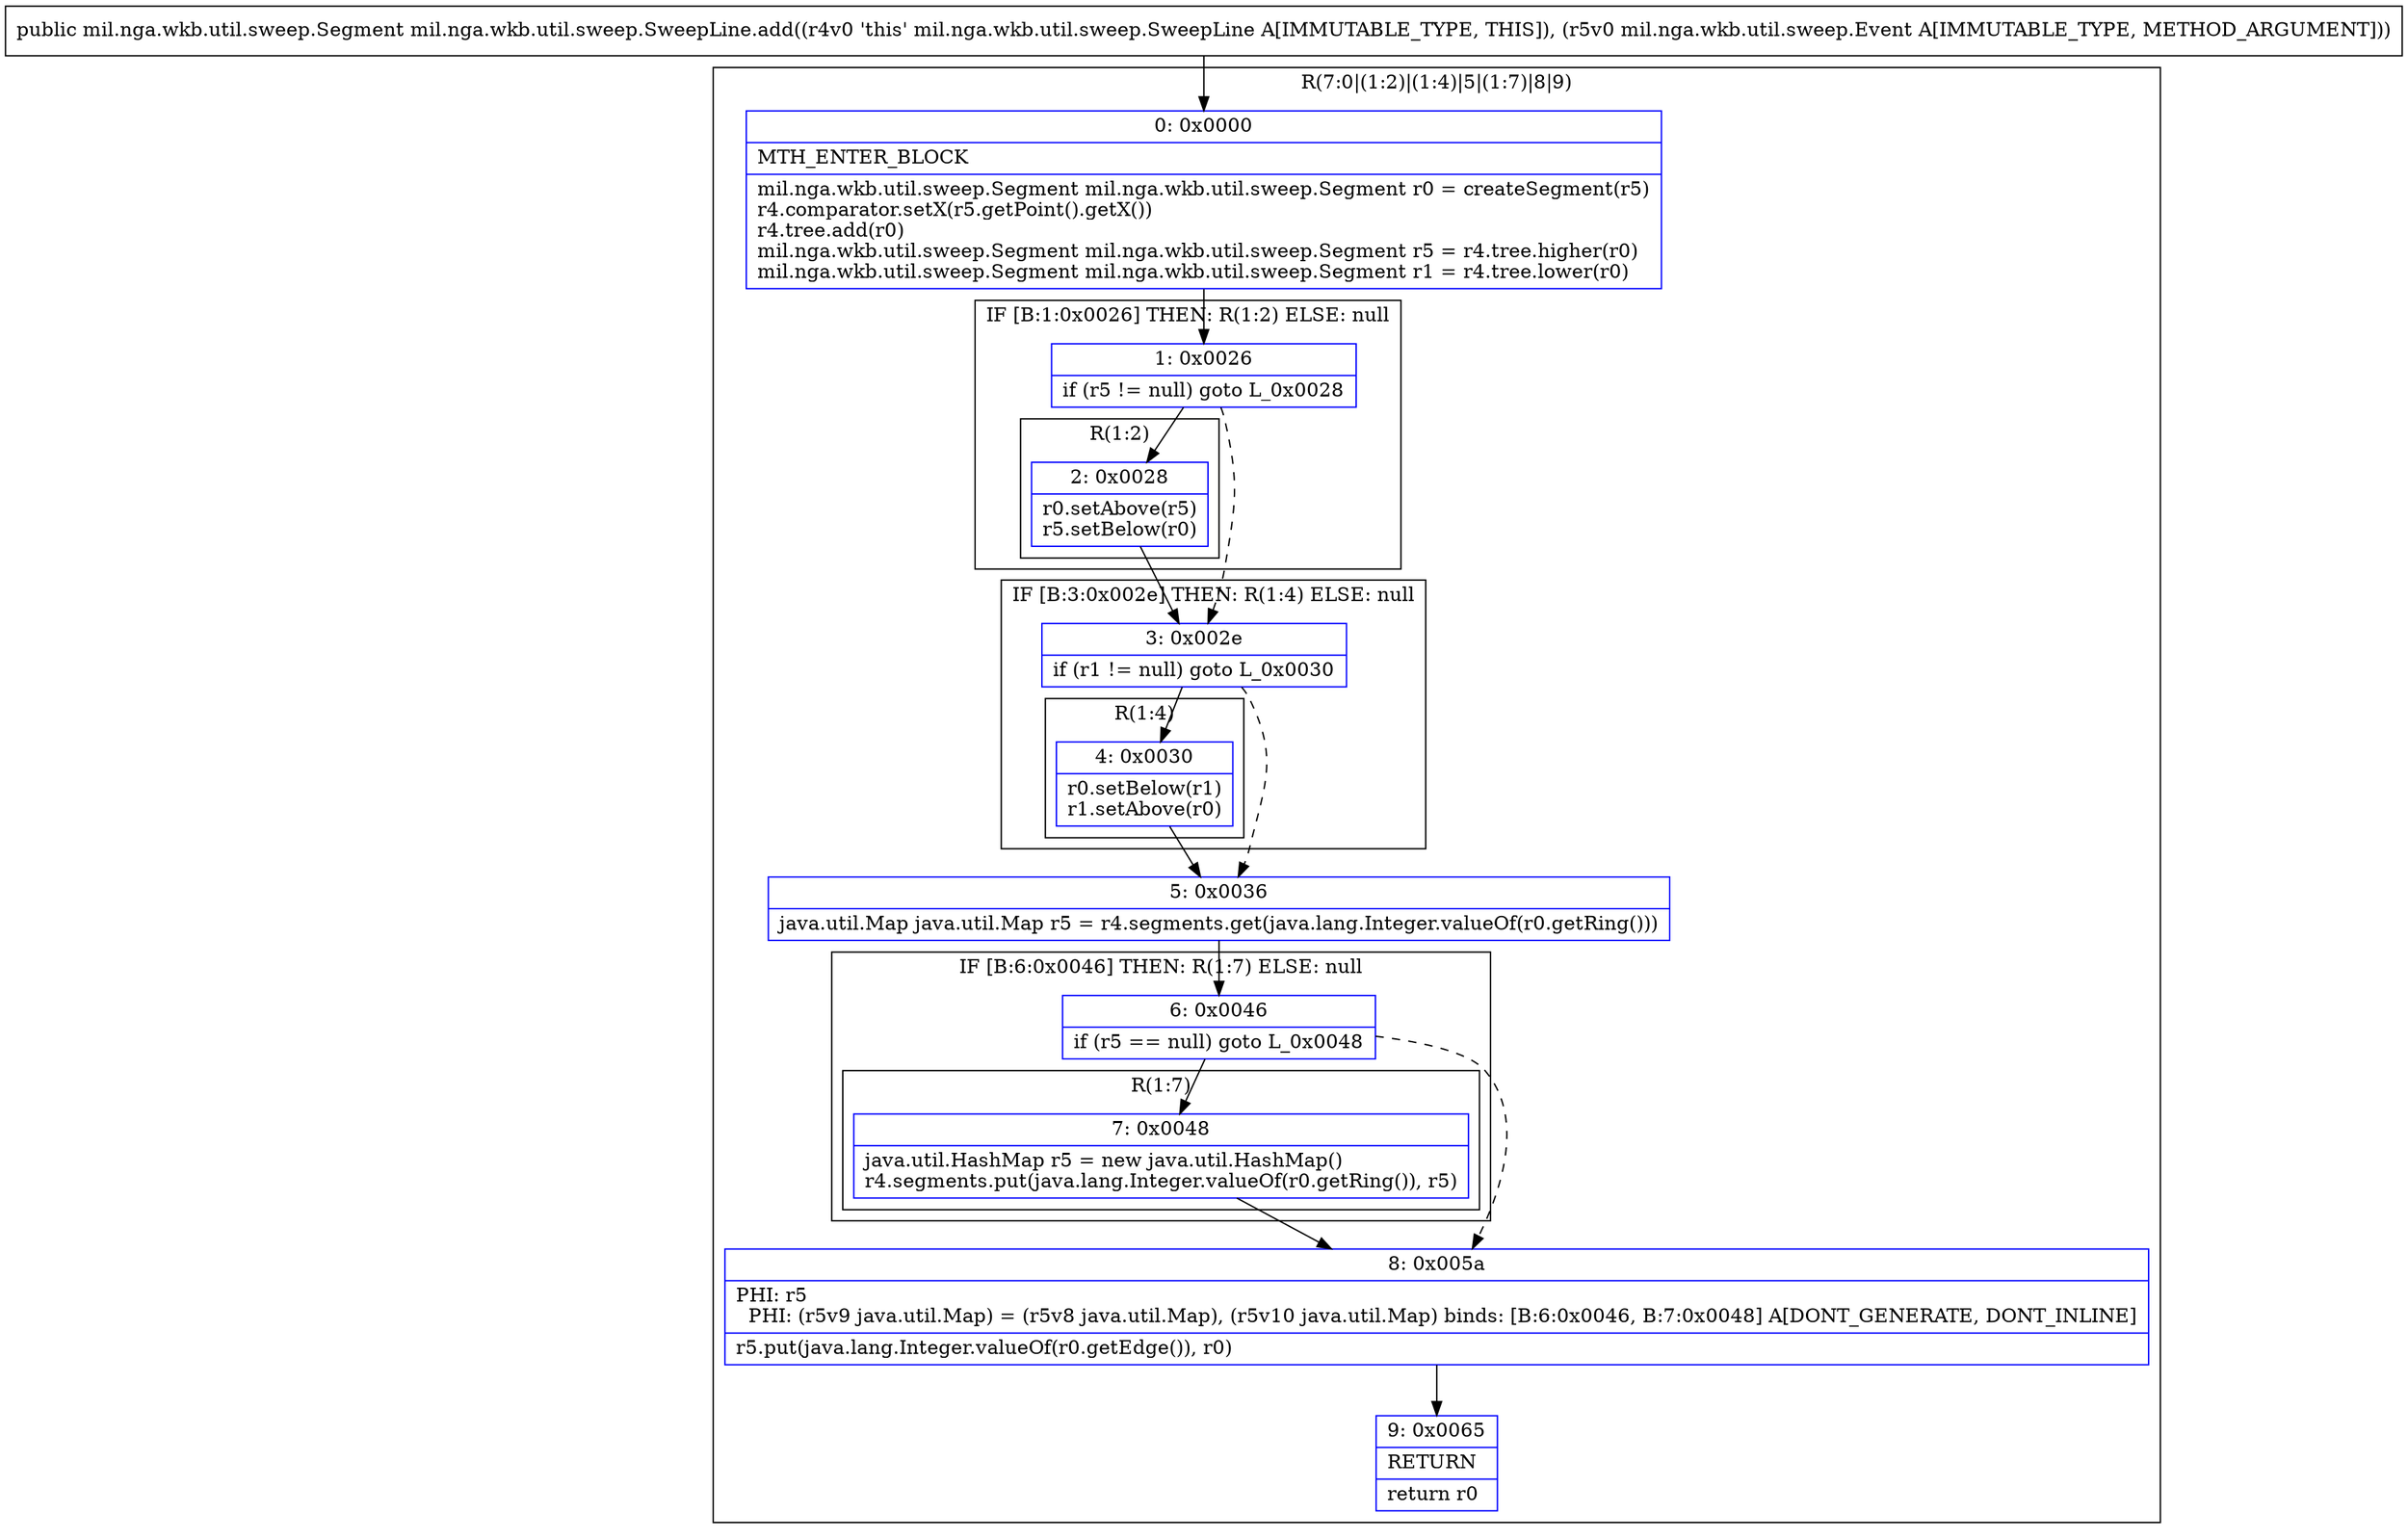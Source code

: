 digraph "CFG formil.nga.wkb.util.sweep.SweepLine.add(Lmil\/nga\/wkb\/util\/sweep\/Event;)Lmil\/nga\/wkb\/util\/sweep\/Segment;" {
subgraph cluster_Region_1126734896 {
label = "R(7:0|(1:2)|(1:4)|5|(1:7)|8|9)";
node [shape=record,color=blue];
Node_0 [shape=record,label="{0\:\ 0x0000|MTH_ENTER_BLOCK\l|mil.nga.wkb.util.sweep.Segment mil.nga.wkb.util.sweep.Segment r0 = createSegment(r5)\lr4.comparator.setX(r5.getPoint().getX())\lr4.tree.add(r0)\lmil.nga.wkb.util.sweep.Segment mil.nga.wkb.util.sweep.Segment r5 = r4.tree.higher(r0)\lmil.nga.wkb.util.sweep.Segment mil.nga.wkb.util.sweep.Segment r1 = r4.tree.lower(r0)\l}"];
subgraph cluster_IfRegion_1180644926 {
label = "IF [B:1:0x0026] THEN: R(1:2) ELSE: null";
node [shape=record,color=blue];
Node_1 [shape=record,label="{1\:\ 0x0026|if (r5 != null) goto L_0x0028\l}"];
subgraph cluster_Region_1763602655 {
label = "R(1:2)";
node [shape=record,color=blue];
Node_2 [shape=record,label="{2\:\ 0x0028|r0.setAbove(r5)\lr5.setBelow(r0)\l}"];
}
}
subgraph cluster_IfRegion_1549610658 {
label = "IF [B:3:0x002e] THEN: R(1:4) ELSE: null";
node [shape=record,color=blue];
Node_3 [shape=record,label="{3\:\ 0x002e|if (r1 != null) goto L_0x0030\l}"];
subgraph cluster_Region_163530012 {
label = "R(1:4)";
node [shape=record,color=blue];
Node_4 [shape=record,label="{4\:\ 0x0030|r0.setBelow(r1)\lr1.setAbove(r0)\l}"];
}
}
Node_5 [shape=record,label="{5\:\ 0x0036|java.util.Map java.util.Map r5 = r4.segments.get(java.lang.Integer.valueOf(r0.getRing()))\l}"];
subgraph cluster_IfRegion_792266640 {
label = "IF [B:6:0x0046] THEN: R(1:7) ELSE: null";
node [shape=record,color=blue];
Node_6 [shape=record,label="{6\:\ 0x0046|if (r5 == null) goto L_0x0048\l}"];
subgraph cluster_Region_1100081952 {
label = "R(1:7)";
node [shape=record,color=blue];
Node_7 [shape=record,label="{7\:\ 0x0048|java.util.HashMap r5 = new java.util.HashMap()\lr4.segments.put(java.lang.Integer.valueOf(r0.getRing()), r5)\l}"];
}
}
Node_8 [shape=record,label="{8\:\ 0x005a|PHI: r5 \l  PHI: (r5v9 java.util.Map) = (r5v8 java.util.Map), (r5v10 java.util.Map) binds: [B:6:0x0046, B:7:0x0048] A[DONT_GENERATE, DONT_INLINE]\l|r5.put(java.lang.Integer.valueOf(r0.getEdge()), r0)\l}"];
Node_9 [shape=record,label="{9\:\ 0x0065|RETURN\l|return r0\l}"];
}
MethodNode[shape=record,label="{public mil.nga.wkb.util.sweep.Segment mil.nga.wkb.util.sweep.SweepLine.add((r4v0 'this' mil.nga.wkb.util.sweep.SweepLine A[IMMUTABLE_TYPE, THIS]), (r5v0 mil.nga.wkb.util.sweep.Event A[IMMUTABLE_TYPE, METHOD_ARGUMENT])) }"];
MethodNode -> Node_0;
Node_0 -> Node_1;
Node_1 -> Node_2;
Node_1 -> Node_3[style=dashed];
Node_2 -> Node_3;
Node_3 -> Node_4;
Node_3 -> Node_5[style=dashed];
Node_4 -> Node_5;
Node_5 -> Node_6;
Node_6 -> Node_7;
Node_6 -> Node_8[style=dashed];
Node_7 -> Node_8;
Node_8 -> Node_9;
}

